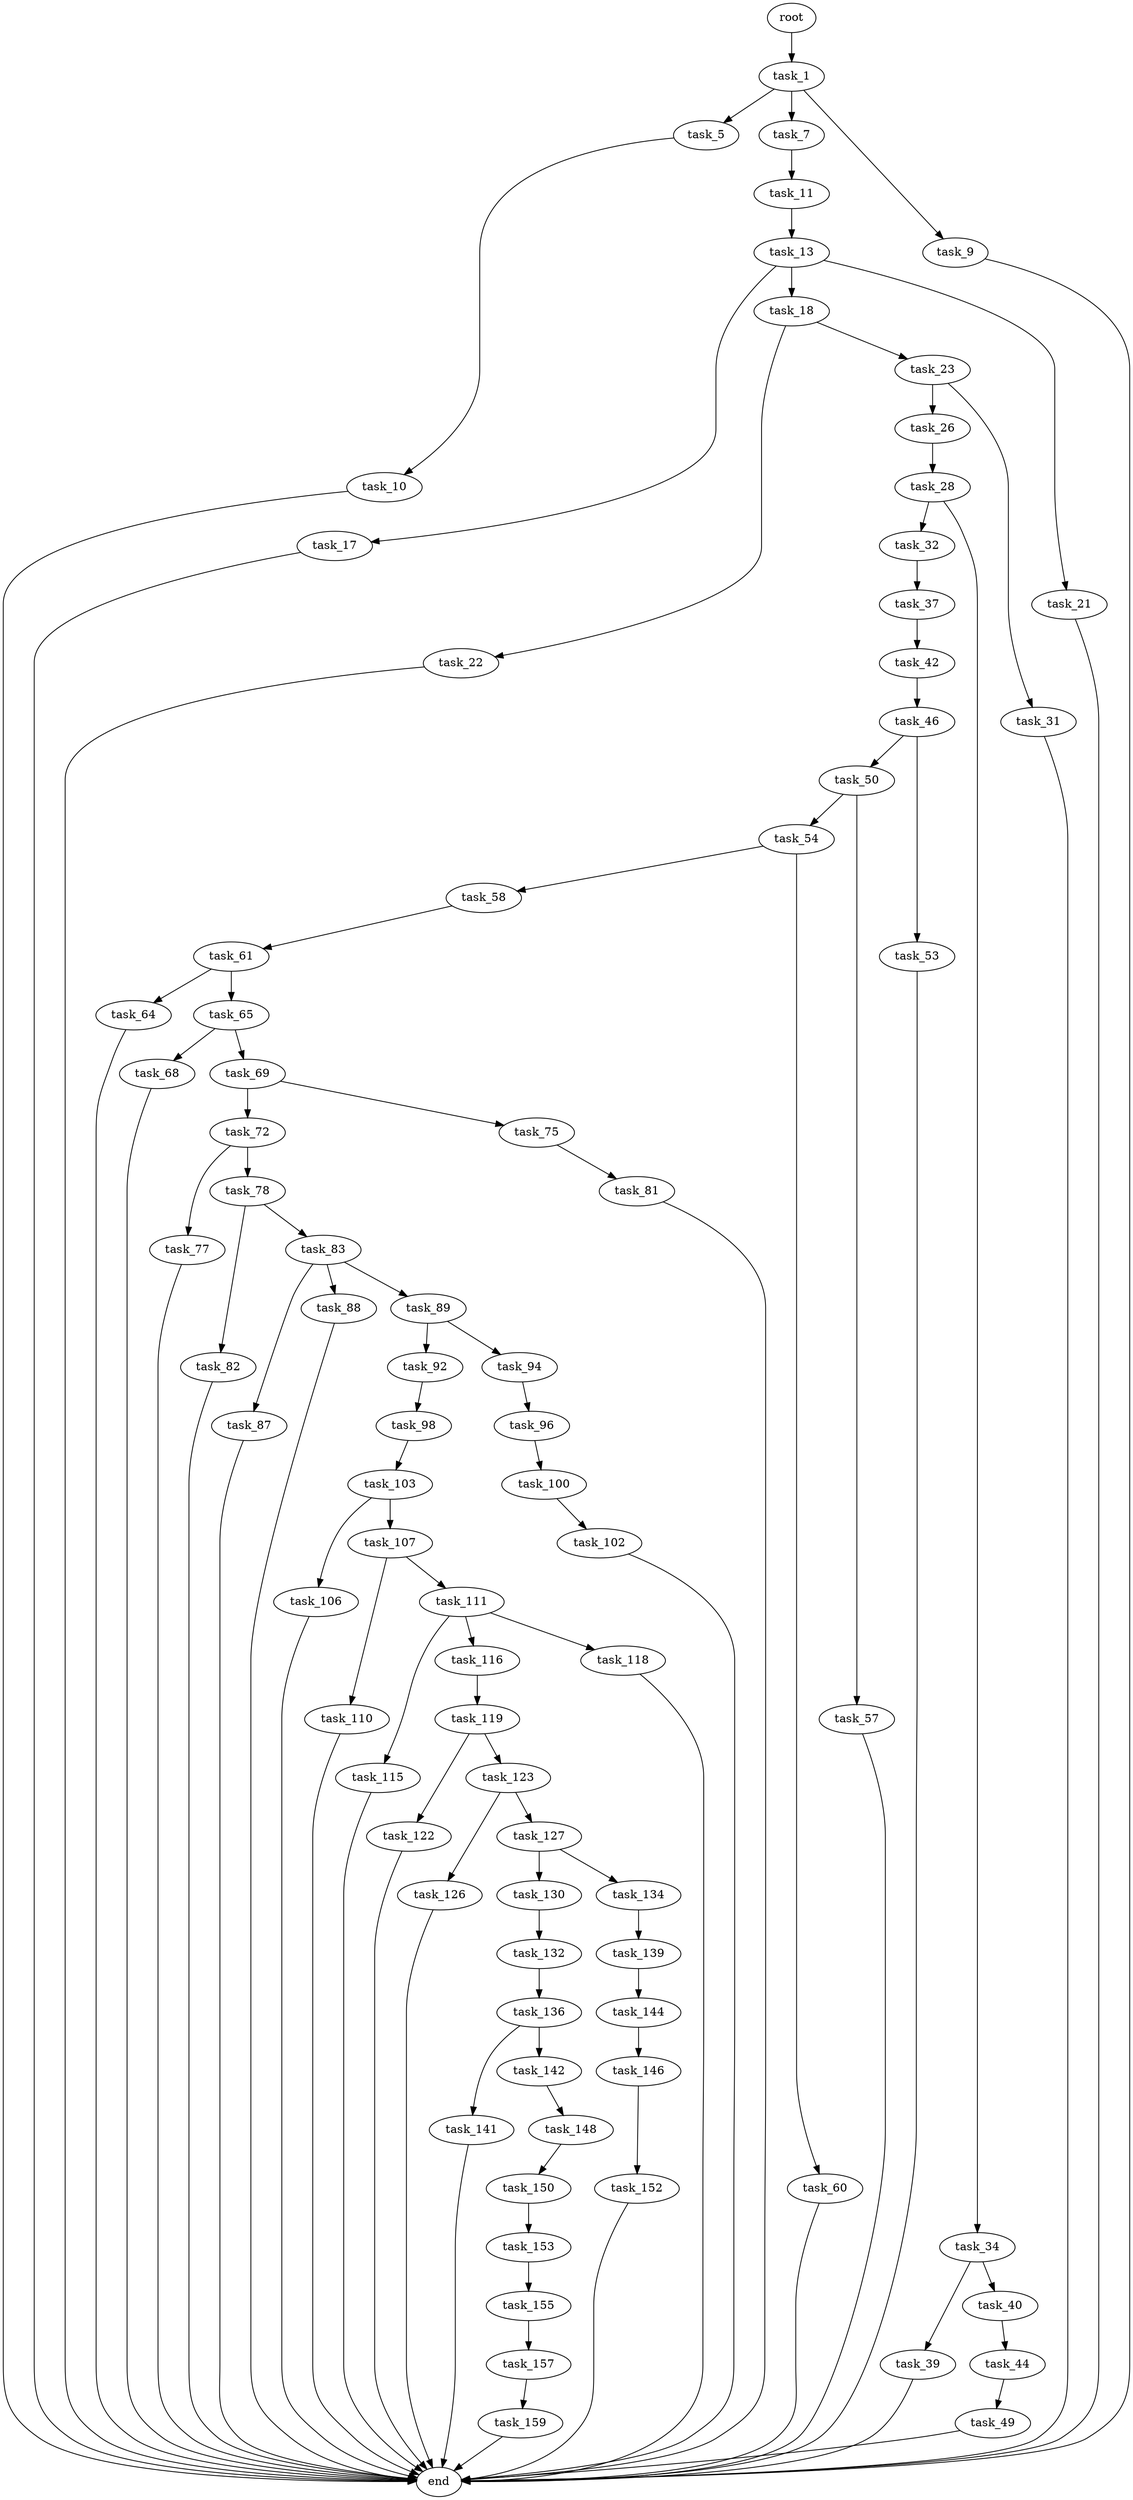 digraph G {
  root [size="0.000000"];
  task_1 [size="22667986428.000000"];
  task_5 [size="231928233984.000000"];
  task_7 [size="1073741824000.000000"];
  task_9 [size="703963327.000000"];
  task_10 [size="47020575553.000000"];
  task_11 [size="7793502357.000000"];
  end [size="0.000000"];
  task_13 [size="1073741824000.000000"];
  task_17 [size="7907124626.000000"];
  task_18 [size="8490945199.000000"];
  task_21 [size="303278400391.000000"];
  task_22 [size="812085664.000000"];
  task_23 [size="615552485288.000000"];
  task_26 [size="4197885952.000000"];
  task_31 [size="321848738402.000000"];
  task_28 [size="100763511432.000000"];
  task_32 [size="368293445632.000000"];
  task_34 [size="231928233984.000000"];
  task_37 [size="1073741824000.000000"];
  task_39 [size="68719476736.000000"];
  task_40 [size="1073741824000.000000"];
  task_42 [size="93742040684.000000"];
  task_44 [size="596948740128.000000"];
  task_46 [size="68719476736.000000"];
  task_49 [size="31412400525.000000"];
  task_50 [size="933393009.000000"];
  task_53 [size="24897504664.000000"];
  task_54 [size="54514229669.000000"];
  task_57 [size="19287046277.000000"];
  task_58 [size="28991029248.000000"];
  task_60 [size="549755813888.000000"];
  task_61 [size="549755813888.000000"];
  task_64 [size="6830915522.000000"];
  task_65 [size="7244097266.000000"];
  task_68 [size="101011330397.000000"];
  task_69 [size="36151139406.000000"];
  task_72 [size="368293445632.000000"];
  task_75 [size="354424360473.000000"];
  task_77 [size="9042364706.000000"];
  task_78 [size="1286453009484.000000"];
  task_81 [size="24006551728.000000"];
  task_82 [size="231928233984.000000"];
  task_83 [size="231928233984.000000"];
  task_87 [size="93727639176.000000"];
  task_88 [size="220696295923.000000"];
  task_89 [size="134217728000.000000"];
  task_92 [size="28991029248.000000"];
  task_94 [size="19034039715.000000"];
  task_98 [size="28991029248.000000"];
  task_96 [size="32999438940.000000"];
  task_100 [size="8589934592.000000"];
  task_103 [size="1878888732.000000"];
  task_102 [size="79754549368.000000"];
  task_106 [size="8589934592.000000"];
  task_107 [size="135981443598.000000"];
  task_110 [size="4274854899.000000"];
  task_111 [size="1990093881.000000"];
  task_115 [size="45189684419.000000"];
  task_116 [size="132962988871.000000"];
  task_118 [size="368293445632.000000"];
  task_119 [size="14147461181.000000"];
  task_122 [size="1684067276.000000"];
  task_123 [size="231928233984.000000"];
  task_126 [size="42756017347.000000"];
  task_127 [size="1043643756.000000"];
  task_130 [size="26187876852.000000"];
  task_134 [size="1820837617.000000"];
  task_132 [size="791498955460.000000"];
  task_136 [size="782757789696.000000"];
  task_139 [size="106167056093.000000"];
  task_141 [size="515660092324.000000"];
  task_142 [size="267323365212.000000"];
  task_144 [size="368293445632.000000"];
  task_148 [size="549755813888.000000"];
  task_146 [size="150728045184.000000"];
  task_152 [size="6729762814.000000"];
  task_150 [size="68719476736.000000"];
  task_153 [size="195149235029.000000"];
  task_155 [size="46758291143.000000"];
  task_157 [size="1296514949870.000000"];
  task_159 [size="782757789696.000000"];

  root -> task_1 [size="1.000000"];
  task_1 -> task_5 [size="75497472.000000"];
  task_1 -> task_7 [size="75497472.000000"];
  task_1 -> task_9 [size="75497472.000000"];
  task_5 -> task_10 [size="301989888.000000"];
  task_7 -> task_11 [size="838860800.000000"];
  task_9 -> end [size="1.000000"];
  task_10 -> end [size="1.000000"];
  task_11 -> task_13 [size="33554432.000000"];
  task_13 -> task_17 [size="838860800.000000"];
  task_13 -> task_18 [size="838860800.000000"];
  task_13 -> task_21 [size="838860800.000000"];
  task_17 -> end [size="1.000000"];
  task_18 -> task_22 [size="209715200.000000"];
  task_18 -> task_23 [size="209715200.000000"];
  task_21 -> end [size="1.000000"];
  task_22 -> end [size="1.000000"];
  task_23 -> task_26 [size="536870912.000000"];
  task_23 -> task_31 [size="536870912.000000"];
  task_26 -> task_28 [size="134217728.000000"];
  task_31 -> end [size="1.000000"];
  task_28 -> task_32 [size="134217728.000000"];
  task_28 -> task_34 [size="134217728.000000"];
  task_32 -> task_37 [size="411041792.000000"];
  task_34 -> task_39 [size="301989888.000000"];
  task_34 -> task_40 [size="301989888.000000"];
  task_37 -> task_42 [size="838860800.000000"];
  task_39 -> end [size="1.000000"];
  task_40 -> task_44 [size="838860800.000000"];
  task_42 -> task_46 [size="411041792.000000"];
  task_44 -> task_49 [size="536870912.000000"];
  task_46 -> task_50 [size="134217728.000000"];
  task_46 -> task_53 [size="134217728.000000"];
  task_49 -> end [size="1.000000"];
  task_50 -> task_54 [size="33554432.000000"];
  task_50 -> task_57 [size="33554432.000000"];
  task_53 -> end [size="1.000000"];
  task_54 -> task_58 [size="75497472.000000"];
  task_54 -> task_60 [size="75497472.000000"];
  task_57 -> end [size="1.000000"];
  task_58 -> task_61 [size="75497472.000000"];
  task_60 -> end [size="1.000000"];
  task_61 -> task_64 [size="536870912.000000"];
  task_61 -> task_65 [size="536870912.000000"];
  task_64 -> end [size="1.000000"];
  task_65 -> task_68 [size="411041792.000000"];
  task_65 -> task_69 [size="411041792.000000"];
  task_68 -> end [size="1.000000"];
  task_69 -> task_72 [size="679477248.000000"];
  task_69 -> task_75 [size="679477248.000000"];
  task_72 -> task_77 [size="411041792.000000"];
  task_72 -> task_78 [size="411041792.000000"];
  task_75 -> task_81 [size="301989888.000000"];
  task_77 -> end [size="1.000000"];
  task_78 -> task_82 [size="838860800.000000"];
  task_78 -> task_83 [size="838860800.000000"];
  task_81 -> end [size="1.000000"];
  task_82 -> end [size="1.000000"];
  task_83 -> task_87 [size="301989888.000000"];
  task_83 -> task_88 [size="301989888.000000"];
  task_83 -> task_89 [size="301989888.000000"];
  task_87 -> end [size="1.000000"];
  task_88 -> end [size="1.000000"];
  task_89 -> task_92 [size="209715200.000000"];
  task_89 -> task_94 [size="209715200.000000"];
  task_92 -> task_98 [size="75497472.000000"];
  task_94 -> task_96 [size="679477248.000000"];
  task_98 -> task_103 [size="75497472.000000"];
  task_96 -> task_100 [size="33554432.000000"];
  task_100 -> task_102 [size="33554432.000000"];
  task_103 -> task_106 [size="33554432.000000"];
  task_103 -> task_107 [size="33554432.000000"];
  task_102 -> end [size="1.000000"];
  task_106 -> end [size="1.000000"];
  task_107 -> task_110 [size="209715200.000000"];
  task_107 -> task_111 [size="209715200.000000"];
  task_110 -> end [size="1.000000"];
  task_111 -> task_115 [size="75497472.000000"];
  task_111 -> task_116 [size="75497472.000000"];
  task_111 -> task_118 [size="75497472.000000"];
  task_115 -> end [size="1.000000"];
  task_116 -> task_119 [size="209715200.000000"];
  task_118 -> end [size="1.000000"];
  task_119 -> task_122 [size="411041792.000000"];
  task_119 -> task_123 [size="411041792.000000"];
  task_122 -> end [size="1.000000"];
  task_123 -> task_126 [size="301989888.000000"];
  task_123 -> task_127 [size="301989888.000000"];
  task_126 -> end [size="1.000000"];
  task_127 -> task_130 [size="33554432.000000"];
  task_127 -> task_134 [size="33554432.000000"];
  task_130 -> task_132 [size="411041792.000000"];
  task_134 -> task_139 [size="33554432.000000"];
  task_132 -> task_136 [size="838860800.000000"];
  task_136 -> task_141 [size="679477248.000000"];
  task_136 -> task_142 [size="679477248.000000"];
  task_139 -> task_144 [size="75497472.000000"];
  task_141 -> end [size="1.000000"];
  task_142 -> task_148 [size="209715200.000000"];
  task_144 -> task_146 [size="411041792.000000"];
  task_148 -> task_150 [size="536870912.000000"];
  task_146 -> task_152 [size="134217728.000000"];
  task_152 -> end [size="1.000000"];
  task_150 -> task_153 [size="134217728.000000"];
  task_153 -> task_155 [size="209715200.000000"];
  task_155 -> task_157 [size="75497472.000000"];
  task_157 -> task_159 [size="838860800.000000"];
  task_159 -> end [size="1.000000"];
}

